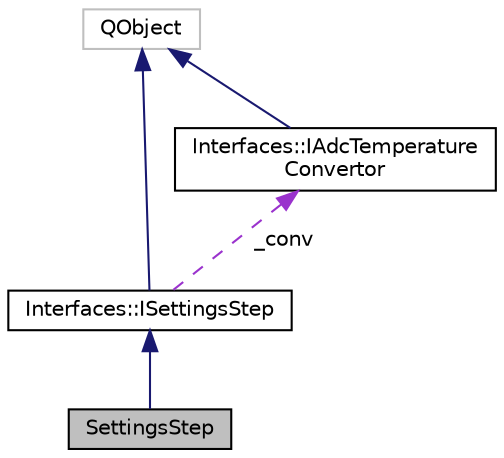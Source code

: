 digraph "SettingsStep"
{
  edge [fontname="Helvetica",fontsize="10",labelfontname="Helvetica",labelfontsize="10"];
  node [fontname="Helvetica",fontsize="10",shape=record];
  Node3 [label="SettingsStep",height=0.2,width=0.4,color="black", fillcolor="grey75", style="filled", fontcolor="black"];
  Node4 -> Node3 [dir="back",color="midnightblue",fontsize="10",style="solid",fontname="Helvetica"];
  Node4 [label="Interfaces::ISettingsStep",height=0.2,width=0.4,color="black", fillcolor="white", style="filled",URL="$class_interfaces_1_1_i_settings_step.html",tooltip="Interface with one settings step (i.e. with temperature and RPM percent increments) ..."];
  Node5 -> Node4 [dir="back",color="midnightblue",fontsize="10",style="solid",fontname="Helvetica"];
  Node5 [label="QObject",height=0.2,width=0.4,color="grey75", fillcolor="white", style="filled"];
  Node6 -> Node4 [dir="back",color="darkorchid3",fontsize="10",style="dashed",label=" _conv" ,fontname="Helvetica"];
  Node6 [label="Interfaces::IAdcTemperature\lConvertor",height=0.2,width=0.4,color="black", fillcolor="white", style="filled",URL="$class_interfaces_1_1_i_adc_temperature_convertor.html",tooltip="Class, used to convert ADC values to Temperature and vice versa. "];
  Node5 -> Node6 [dir="back",color="midnightblue",fontsize="10",style="solid",fontname="Helvetica"];
}
